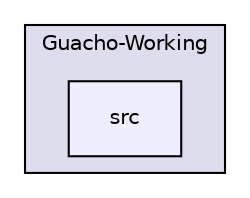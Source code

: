 digraph "/Users/esquivel/Desktop/Guacho-Working/src" {
  compound=true
  node [ fontsize="10", fontname="Helvetica"];
  edge [ labelfontsize="10", labelfontname="Helvetica"];
  subgraph clusterdir_7233d820f2f98e85094bac7eeee63ccb {
    graph [ bgcolor="#ddddee", pencolor="black", label="Guacho-Working" fontname="Helvetica", fontsize="10", URL="dir_7233d820f2f98e85094bac7eeee63ccb.html"]
  dir_994c4e9b21a9136b1b16afcc29f745e6 [shape=box, label="src", style="filled", fillcolor="#eeeeff", pencolor="black", URL="dir_994c4e9b21a9136b1b16afcc29f745e6.html"];
  }
}
